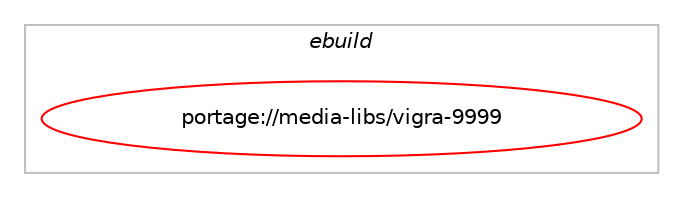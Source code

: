 digraph prolog {

# *************
# Graph options
# *************

newrank=true;
concentrate=true;
compound=true;
graph [rankdir=LR,fontname=Helvetica,fontsize=10,ranksep=1.5];#, ranksep=2.5, nodesep=0.2];
edge  [arrowhead=vee];
node  [fontname=Helvetica,fontsize=10];

# **********
# The ebuild
# **********

subgraph cluster_leftcol {
color=gray;
label=<<i>ebuild</i>>;
id [label="portage://media-libs/vigra-9999", color=red, width=4, href="../media-libs/vigra-9999.svg"];
}

# ****************
# The dependencies
# ****************

subgraph cluster_midcol {
color=gray;
label=<<i>dependencies</i>>;
subgraph cluster_compile {
fillcolor="#eeeeee";
style=filled;
label=<<i>compile</i>>;
# *** BEGIN UNKNOWN DEPENDENCY TYPE (TODO) ***
# id -> equal(use_conditional_group(positive,fftw,portage://media-libs/vigra-9999,[package_dependency(portage://media-libs/vigra-9999,install,no,sci-libs,fftw,none,[,,],[slot(3.0),equal],[])]))
# *** END UNKNOWN DEPENDENCY TYPE (TODO) ***

# *** BEGIN UNKNOWN DEPENDENCY TYPE (TODO) ***
# id -> equal(use_conditional_group(positive,hdf5,portage://media-libs/vigra-9999,[package_dependency(portage://media-libs/vigra-9999,install,no,sci-libs,hdf5,greaterequal,[1.8.0,,,1.8.0],any_same_slot,[use(equal(mpi),none)])]))
# *** END UNKNOWN DEPENDENCY TYPE (TODO) ***

# *** BEGIN UNKNOWN DEPENDENCY TYPE (TODO) ***
# id -> equal(use_conditional_group(positive,jpeg,portage://media-libs/vigra-9999,[package_dependency(portage://media-libs/vigra-9999,install,no,media-libs,libjpeg-turbo,none,[,,],any_same_slot,[])]))
# *** END UNKNOWN DEPENDENCY TYPE (TODO) ***

# *** BEGIN UNKNOWN DEPENDENCY TYPE (TODO) ***
# id -> equal(use_conditional_group(positive,openexr,portage://media-libs/vigra-9999,[package_dependency(portage://media-libs/vigra-9999,install,no,dev-libs,imath,greaterequal,[3.1.4,,-r2,3.1.4-r2],any_same_slot,[]),package_dependency(portage://media-libs/vigra-9999,install,no,media-libs,openexr,greaterequal,[3,,,3],[slot(0),equal],[])]))
# *** END UNKNOWN DEPENDENCY TYPE (TODO) ***

# *** BEGIN UNKNOWN DEPENDENCY TYPE (TODO) ***
# id -> equal(use_conditional_group(positive,png,portage://media-libs/vigra-9999,[package_dependency(portage://media-libs/vigra-9999,install,no,media-libs,libpng,none,[,,],[slot(0),equal],[])]))
# *** END UNKNOWN DEPENDENCY TYPE (TODO) ***

# *** BEGIN UNKNOWN DEPENDENCY TYPE (TODO) ***
# id -> equal(use_conditional_group(positive,tiff,portage://media-libs/vigra-9999,[package_dependency(portage://media-libs/vigra-9999,install,no,media-libs,tiff,none,[,,],any_same_slot,[])]))
# *** END UNKNOWN DEPENDENCY TYPE (TODO) ***

# *** BEGIN UNKNOWN DEPENDENCY TYPE (TODO) ***
# id -> equal(use_conditional_group(positive,zlib,portage://media-libs/vigra-9999,[package_dependency(portage://media-libs/vigra-9999,install,no,sys-libs,zlib,none,[,,],[],[])]))
# *** END UNKNOWN DEPENDENCY TYPE (TODO) ***

}
subgraph cluster_compileandrun {
fillcolor="#eeeeee";
style=filled;
label=<<i>compile and run</i>>;
}
subgraph cluster_run {
fillcolor="#eeeeee";
style=filled;
label=<<i>run</i>>;
# *** BEGIN UNKNOWN DEPENDENCY TYPE (TODO) ***
# id -> equal(use_conditional_group(positive,fftw,portage://media-libs/vigra-9999,[package_dependency(portage://media-libs/vigra-9999,run,no,sci-libs,fftw,none,[,,],[slot(3.0),equal],[])]))
# *** END UNKNOWN DEPENDENCY TYPE (TODO) ***

# *** BEGIN UNKNOWN DEPENDENCY TYPE (TODO) ***
# id -> equal(use_conditional_group(positive,hdf5,portage://media-libs/vigra-9999,[package_dependency(portage://media-libs/vigra-9999,run,no,sci-libs,hdf5,greaterequal,[1.8.0,,,1.8.0],any_same_slot,[use(equal(mpi),none)])]))
# *** END UNKNOWN DEPENDENCY TYPE (TODO) ***

# *** BEGIN UNKNOWN DEPENDENCY TYPE (TODO) ***
# id -> equal(use_conditional_group(positive,jpeg,portage://media-libs/vigra-9999,[package_dependency(portage://media-libs/vigra-9999,run,no,media-libs,libjpeg-turbo,none,[,,],any_same_slot,[])]))
# *** END UNKNOWN DEPENDENCY TYPE (TODO) ***

# *** BEGIN UNKNOWN DEPENDENCY TYPE (TODO) ***
# id -> equal(use_conditional_group(positive,openexr,portage://media-libs/vigra-9999,[package_dependency(portage://media-libs/vigra-9999,run,no,dev-libs,imath,greaterequal,[3.1.4,,-r2,3.1.4-r2],any_same_slot,[]),package_dependency(portage://media-libs/vigra-9999,run,no,media-libs,openexr,greaterequal,[3,,,3],[slot(0),equal],[])]))
# *** END UNKNOWN DEPENDENCY TYPE (TODO) ***

# *** BEGIN UNKNOWN DEPENDENCY TYPE (TODO) ***
# id -> equal(use_conditional_group(positive,png,portage://media-libs/vigra-9999,[package_dependency(portage://media-libs/vigra-9999,run,no,media-libs,libpng,none,[,,],[slot(0),equal],[])]))
# *** END UNKNOWN DEPENDENCY TYPE (TODO) ***

# *** BEGIN UNKNOWN DEPENDENCY TYPE (TODO) ***
# id -> equal(use_conditional_group(positive,python_single_target_python3_10,portage://media-libs/vigra-9999,[package_dependency(portage://media-libs/vigra-9999,run,no,dev-lang,python,none,[,,],[slot(3.10)],[use(enable(threads),positive),use(enable(xml),positive)])]))
# *** END UNKNOWN DEPENDENCY TYPE (TODO) ***

# *** BEGIN UNKNOWN DEPENDENCY TYPE (TODO) ***
# id -> equal(use_conditional_group(positive,python_single_target_python3_11,portage://media-libs/vigra-9999,[package_dependency(portage://media-libs/vigra-9999,run,no,dev-lang,python,none,[,,],[slot(3.11)],[use(enable(threads),positive),use(enable(xml),positive)])]))
# *** END UNKNOWN DEPENDENCY TYPE (TODO) ***

# *** BEGIN UNKNOWN DEPENDENCY TYPE (TODO) ***
# id -> equal(use_conditional_group(positive,python_single_target_python3_12,portage://media-libs/vigra-9999,[package_dependency(portage://media-libs/vigra-9999,run,no,dev-lang,python,none,[,,],[slot(3.12)],[use(enable(threads),positive),use(enable(xml),positive)])]))
# *** END UNKNOWN DEPENDENCY TYPE (TODO) ***

# *** BEGIN UNKNOWN DEPENDENCY TYPE (TODO) ***
# id -> equal(use_conditional_group(positive,tiff,portage://media-libs/vigra-9999,[package_dependency(portage://media-libs/vigra-9999,run,no,media-libs,tiff,none,[,,],any_same_slot,[])]))
# *** END UNKNOWN DEPENDENCY TYPE (TODO) ***

# *** BEGIN UNKNOWN DEPENDENCY TYPE (TODO) ***
# id -> equal(use_conditional_group(positive,zlib,portage://media-libs/vigra-9999,[package_dependency(portage://media-libs/vigra-9999,run,no,sys-libs,zlib,none,[,,],[],[])]))
# *** END UNKNOWN DEPENDENCY TYPE (TODO) ***

}
}

# **************
# The candidates
# **************

subgraph cluster_choices {
rank=same;
color=gray;
label=<<i>candidates</i>>;

}

}
